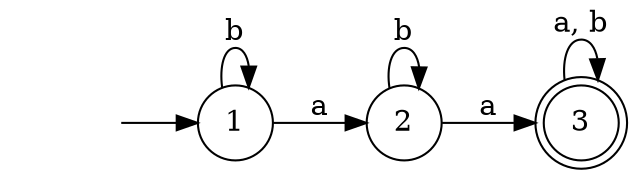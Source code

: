 digraph {
  rankdir=LR;
  node [shape = none, label=""]; 0;
  node [shape = circle, label="1"]; 1;
  node [shape = circle, label="2"]; 2;
  node [shape = doublecircle, label="3"]; 3;
  0 -> 1 [label = ""];
  1 -> 2 [label = "a"];
  2 -> 3 [label = "a"];
  1 -> 1 [label = "b"];
  2 -> 2 [label = "b"];
  3 -> 3 [label = "a, b"];
}
